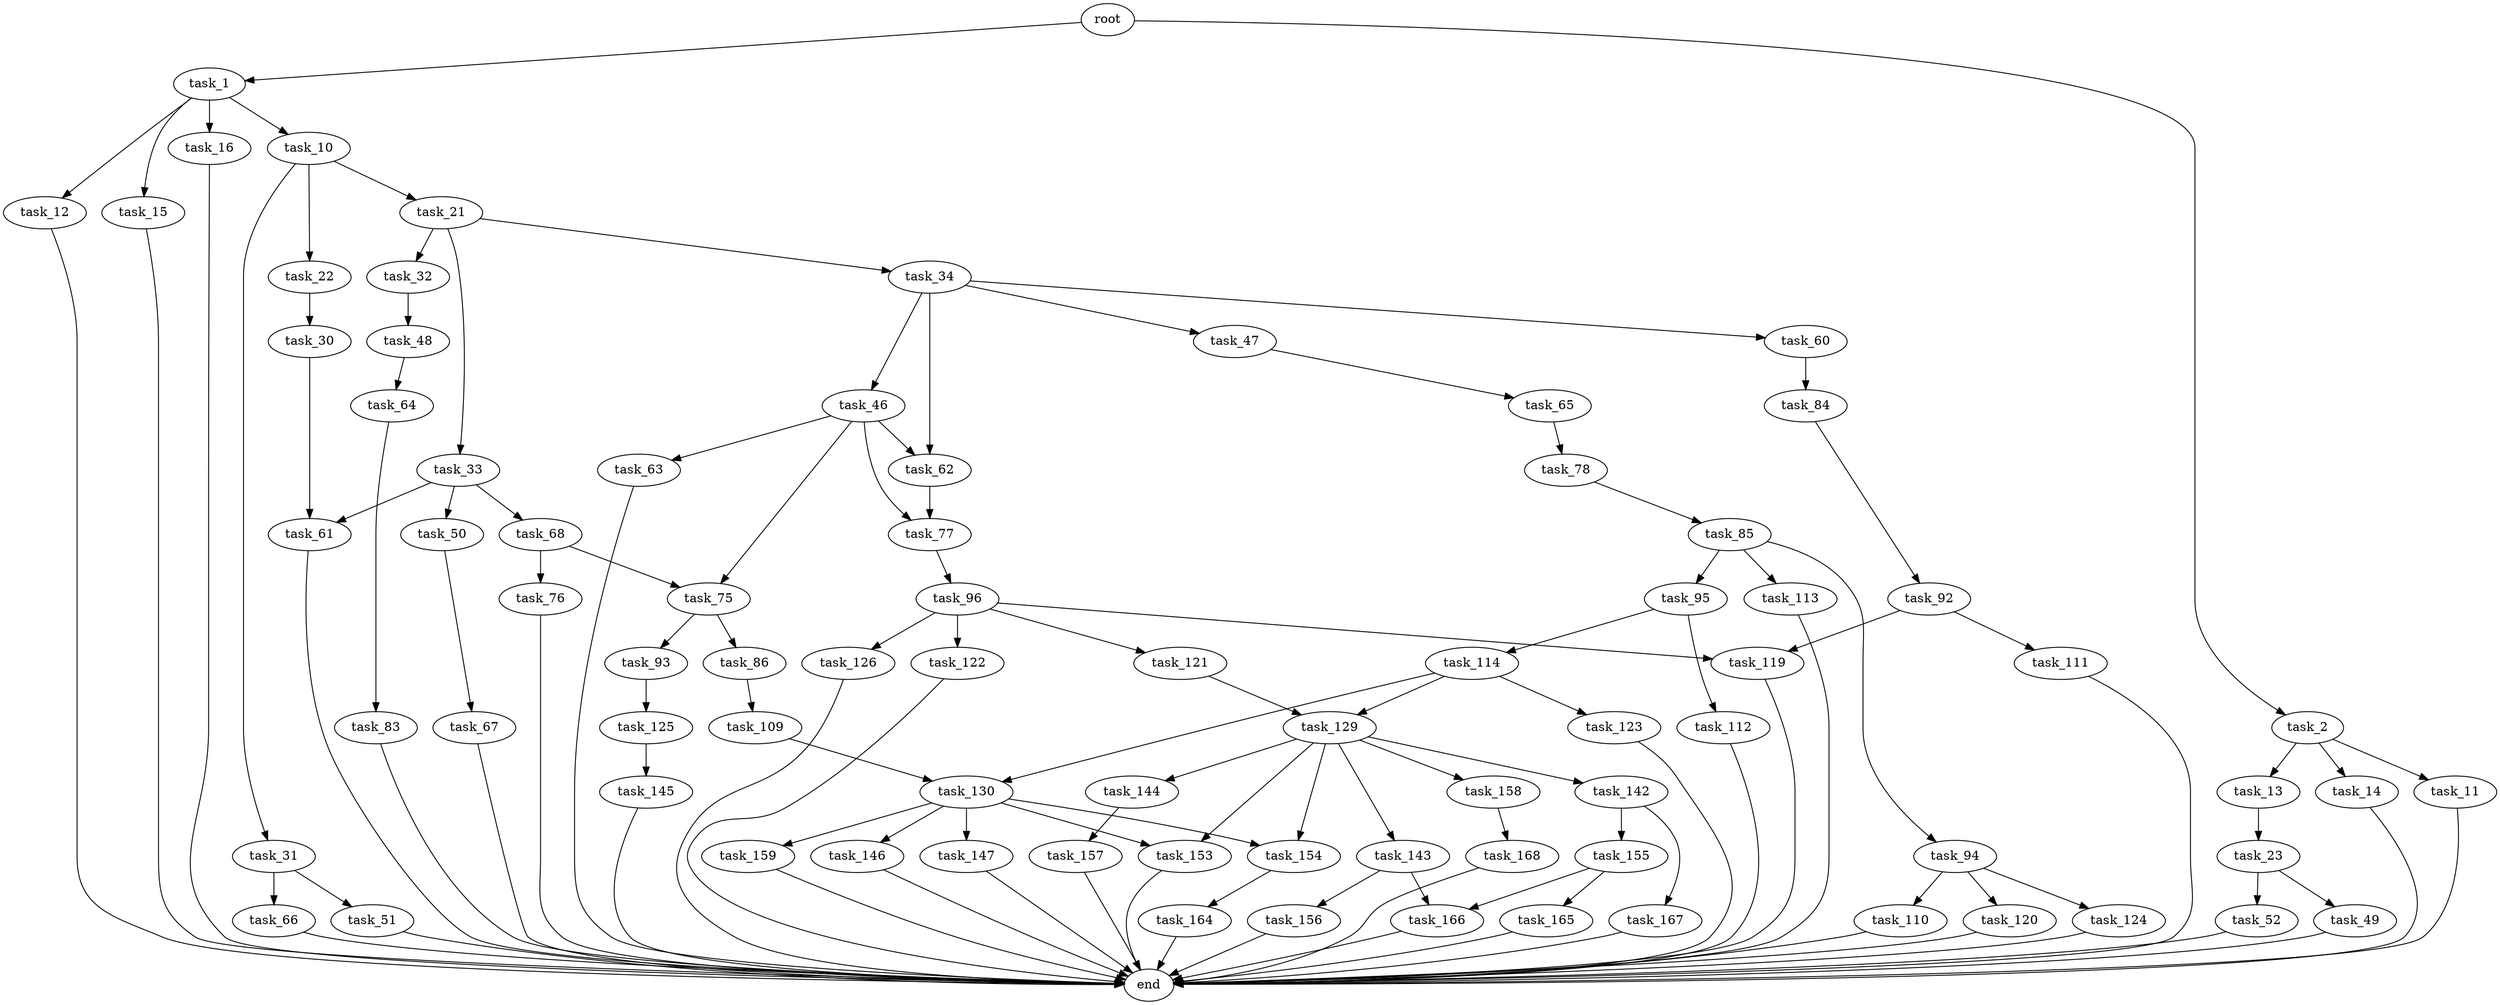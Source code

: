 digraph G {
  root [size="0.000000"];
  task_1 [size="782757789696.000000"];
  task_2 [size="21924380368.000000"];
  task_10 [size="2567785341.000000"];
  task_12 [size="25509263197.000000"];
  task_15 [size="8589934592.000000"];
  task_16 [size="74651420999.000000"];
  task_11 [size="308125604181.000000"];
  task_13 [size="549755813888.000000"];
  task_14 [size="46355145322.000000"];
  task_21 [size="549755813888.000000"];
  task_22 [size="8589934592.000000"];
  task_31 [size="31764930972.000000"];
  end [size="0.000000"];
  task_23 [size="46196849173.000000"];
  task_32 [size="12188367052.000000"];
  task_33 [size="317935575880.000000"];
  task_34 [size="22789862100.000000"];
  task_30 [size="23325496604.000000"];
  task_49 [size="387181413075.000000"];
  task_52 [size="4534170614.000000"];
  task_61 [size="21508584584.000000"];
  task_51 [size="134217728000.000000"];
  task_66 [size="436501884165.000000"];
  task_48 [size="4555608499.000000"];
  task_50 [size="782757789696.000000"];
  task_68 [size="1073741824000.000000"];
  task_46 [size="549755813888.000000"];
  task_47 [size="65387651410.000000"];
  task_60 [size="25239104670.000000"];
  task_62 [size="10334372516.000000"];
  task_63 [size="215790654098.000000"];
  task_75 [size="368293445632.000000"];
  task_77 [size="7697769142.000000"];
  task_65 [size="17500519056.000000"];
  task_64 [size="103435489600.000000"];
  task_67 [size="32584465994.000000"];
  task_84 [size="208736348763.000000"];
  task_83 [size="8589934592.000000"];
  task_78 [size="1225069017118.000000"];
  task_76 [size="23188819392.000000"];
  task_86 [size="1625129374.000000"];
  task_93 [size="18938842448.000000"];
  task_96 [size="26757211689.000000"];
  task_85 [size="1073741824000.000000"];
  task_92 [size="10439086532.000000"];
  task_94 [size="28991029248.000000"];
  task_95 [size="46891088016.000000"];
  task_113 [size="231928233984.000000"];
  task_109 [size="45568533288.000000"];
  task_111 [size="15136452886.000000"];
  task_119 [size="138681767419.000000"];
  task_125 [size="1408382654.000000"];
  task_110 [size="549755813888.000000"];
  task_120 [size="134217728000.000000"];
  task_124 [size="4148989797.000000"];
  task_112 [size="1503261523.000000"];
  task_114 [size="636189715.000000"];
  task_121 [size="422971655225.000000"];
  task_122 [size="5633443633.000000"];
  task_126 [size="259266824740.000000"];
  task_130 [size="28991029248.000000"];
  task_123 [size="12001124242.000000"];
  task_129 [size="68719476736.000000"];
  task_145 [size="8589934592.000000"];
  task_142 [size="14504280115.000000"];
  task_143 [size="480763851282.000000"];
  task_144 [size="6228815751.000000"];
  task_153 [size="51944605612.000000"];
  task_154 [size="231928233984.000000"];
  task_158 [size="458284091096.000000"];
  task_146 [size="33744384720.000000"];
  task_147 [size="134217728000.000000"];
  task_159 [size="8589934592.000000"];
  task_155 [size="68719476736.000000"];
  task_167 [size="6212118026.000000"];
  task_156 [size="131919004332.000000"];
  task_166 [size="782757789696.000000"];
  task_157 [size="28991029248.000000"];
  task_164 [size="79212394740.000000"];
  task_165 [size="171733276872.000000"];
  task_168 [size="8589934592.000000"];

  root -> task_1 [size="1.000000"];
  root -> task_2 [size="1.000000"];
  task_1 -> task_10 [size="679477248.000000"];
  task_1 -> task_12 [size="679477248.000000"];
  task_1 -> task_15 [size="679477248.000000"];
  task_1 -> task_16 [size="679477248.000000"];
  task_2 -> task_11 [size="679477248.000000"];
  task_2 -> task_13 [size="679477248.000000"];
  task_2 -> task_14 [size="679477248.000000"];
  task_10 -> task_21 [size="75497472.000000"];
  task_10 -> task_22 [size="75497472.000000"];
  task_10 -> task_31 [size="75497472.000000"];
  task_12 -> end [size="1.000000"];
  task_15 -> end [size="1.000000"];
  task_16 -> end [size="1.000000"];
  task_11 -> end [size="1.000000"];
  task_13 -> task_23 [size="536870912.000000"];
  task_14 -> end [size="1.000000"];
  task_21 -> task_32 [size="536870912.000000"];
  task_21 -> task_33 [size="536870912.000000"];
  task_21 -> task_34 [size="536870912.000000"];
  task_22 -> task_30 [size="33554432.000000"];
  task_31 -> task_51 [size="679477248.000000"];
  task_31 -> task_66 [size="679477248.000000"];
  task_23 -> task_49 [size="75497472.000000"];
  task_23 -> task_52 [size="75497472.000000"];
  task_32 -> task_48 [size="209715200.000000"];
  task_33 -> task_50 [size="536870912.000000"];
  task_33 -> task_61 [size="536870912.000000"];
  task_33 -> task_68 [size="536870912.000000"];
  task_34 -> task_46 [size="33554432.000000"];
  task_34 -> task_47 [size="33554432.000000"];
  task_34 -> task_60 [size="33554432.000000"];
  task_34 -> task_62 [size="33554432.000000"];
  task_30 -> task_61 [size="536870912.000000"];
  task_49 -> end [size="1.000000"];
  task_52 -> end [size="1.000000"];
  task_61 -> end [size="1.000000"];
  task_51 -> end [size="1.000000"];
  task_66 -> end [size="1.000000"];
  task_48 -> task_64 [size="75497472.000000"];
  task_50 -> task_67 [size="679477248.000000"];
  task_68 -> task_75 [size="838860800.000000"];
  task_68 -> task_76 [size="838860800.000000"];
  task_46 -> task_62 [size="536870912.000000"];
  task_46 -> task_63 [size="536870912.000000"];
  task_46 -> task_75 [size="536870912.000000"];
  task_46 -> task_77 [size="536870912.000000"];
  task_47 -> task_65 [size="301989888.000000"];
  task_60 -> task_84 [size="411041792.000000"];
  task_62 -> task_77 [size="33554432.000000"];
  task_63 -> end [size="1.000000"];
  task_75 -> task_86 [size="411041792.000000"];
  task_75 -> task_93 [size="411041792.000000"];
  task_77 -> task_96 [size="301989888.000000"];
  task_65 -> task_78 [size="838860800.000000"];
  task_64 -> task_83 [size="209715200.000000"];
  task_67 -> end [size="1.000000"];
  task_84 -> task_92 [size="209715200.000000"];
  task_83 -> end [size="1.000000"];
  task_78 -> task_85 [size="838860800.000000"];
  task_76 -> end [size="1.000000"];
  task_86 -> task_109 [size="33554432.000000"];
  task_93 -> task_125 [size="301989888.000000"];
  task_96 -> task_119 [size="679477248.000000"];
  task_96 -> task_121 [size="679477248.000000"];
  task_96 -> task_122 [size="679477248.000000"];
  task_96 -> task_126 [size="679477248.000000"];
  task_85 -> task_94 [size="838860800.000000"];
  task_85 -> task_95 [size="838860800.000000"];
  task_85 -> task_113 [size="838860800.000000"];
  task_92 -> task_111 [size="209715200.000000"];
  task_92 -> task_119 [size="209715200.000000"];
  task_94 -> task_110 [size="75497472.000000"];
  task_94 -> task_120 [size="75497472.000000"];
  task_94 -> task_124 [size="75497472.000000"];
  task_95 -> task_112 [size="134217728.000000"];
  task_95 -> task_114 [size="134217728.000000"];
  task_113 -> end [size="1.000000"];
  task_109 -> task_130 [size="838860800.000000"];
  task_111 -> end [size="1.000000"];
  task_119 -> end [size="1.000000"];
  task_125 -> task_145 [size="75497472.000000"];
  task_110 -> end [size="1.000000"];
  task_120 -> end [size="1.000000"];
  task_124 -> end [size="1.000000"];
  task_112 -> end [size="1.000000"];
  task_114 -> task_123 [size="75497472.000000"];
  task_114 -> task_129 [size="75497472.000000"];
  task_114 -> task_130 [size="75497472.000000"];
  task_121 -> task_129 [size="411041792.000000"];
  task_122 -> end [size="1.000000"];
  task_126 -> end [size="1.000000"];
  task_130 -> task_146 [size="75497472.000000"];
  task_130 -> task_147 [size="75497472.000000"];
  task_130 -> task_153 [size="75497472.000000"];
  task_130 -> task_154 [size="75497472.000000"];
  task_130 -> task_159 [size="75497472.000000"];
  task_123 -> end [size="1.000000"];
  task_129 -> task_142 [size="134217728.000000"];
  task_129 -> task_143 [size="134217728.000000"];
  task_129 -> task_144 [size="134217728.000000"];
  task_129 -> task_153 [size="134217728.000000"];
  task_129 -> task_154 [size="134217728.000000"];
  task_129 -> task_158 [size="134217728.000000"];
  task_145 -> end [size="1.000000"];
  task_142 -> task_155 [size="411041792.000000"];
  task_142 -> task_167 [size="411041792.000000"];
  task_143 -> task_156 [size="301989888.000000"];
  task_143 -> task_166 [size="301989888.000000"];
  task_144 -> task_157 [size="301989888.000000"];
  task_153 -> end [size="1.000000"];
  task_154 -> task_164 [size="301989888.000000"];
  task_158 -> task_168 [size="536870912.000000"];
  task_146 -> end [size="1.000000"];
  task_147 -> end [size="1.000000"];
  task_159 -> end [size="1.000000"];
  task_155 -> task_165 [size="134217728.000000"];
  task_155 -> task_166 [size="134217728.000000"];
  task_167 -> end [size="1.000000"];
  task_156 -> end [size="1.000000"];
  task_166 -> end [size="1.000000"];
  task_157 -> end [size="1.000000"];
  task_164 -> end [size="1.000000"];
  task_165 -> end [size="1.000000"];
  task_168 -> end [size="1.000000"];
}
